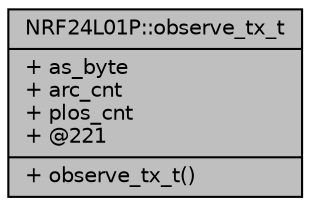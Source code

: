 digraph "NRF24L01P::observe_tx_t"
{
  edge [fontname="Helvetica",fontsize="10",labelfontname="Helvetica",labelfontsize="10"];
  node [fontname="Helvetica",fontsize="10",shape=record];
  Node1 [label="{NRF24L01P::observe_tx_t\n|+ as_byte\l+ arc_cnt\l+ plos_cnt\l+ @221\l|+ observe_tx_t()\l}",height=0.2,width=0.4,color="black", fillcolor="grey75", style="filled", fontcolor="black"];
}
